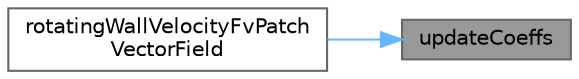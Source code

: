 digraph "updateCoeffs"
{
 // LATEX_PDF_SIZE
  bgcolor="transparent";
  edge [fontname=Helvetica,fontsize=10,labelfontname=Helvetica,labelfontsize=10];
  node [fontname=Helvetica,fontsize=10,shape=box,height=0.2,width=0.4];
  rankdir="RL";
  Node1 [id="Node000001",label="updateCoeffs",height=0.2,width=0.4,color="gray40", fillcolor="grey60", style="filled", fontcolor="black",tooltip=" "];
  Node1 -> Node2 [id="edge1_Node000001_Node000002",dir="back",color="steelblue1",style="solid",tooltip=" "];
  Node2 [id="Node000002",label="rotatingWallVelocityFvPatch\lVectorField",height=0.2,width=0.4,color="grey40", fillcolor="white", style="filled",URL="$classFoam_1_1rotatingWallVelocityFvPatchVectorField.html#aa15dbfac45d4f98fc2f5e7e28506c382",tooltip=" "];
}
